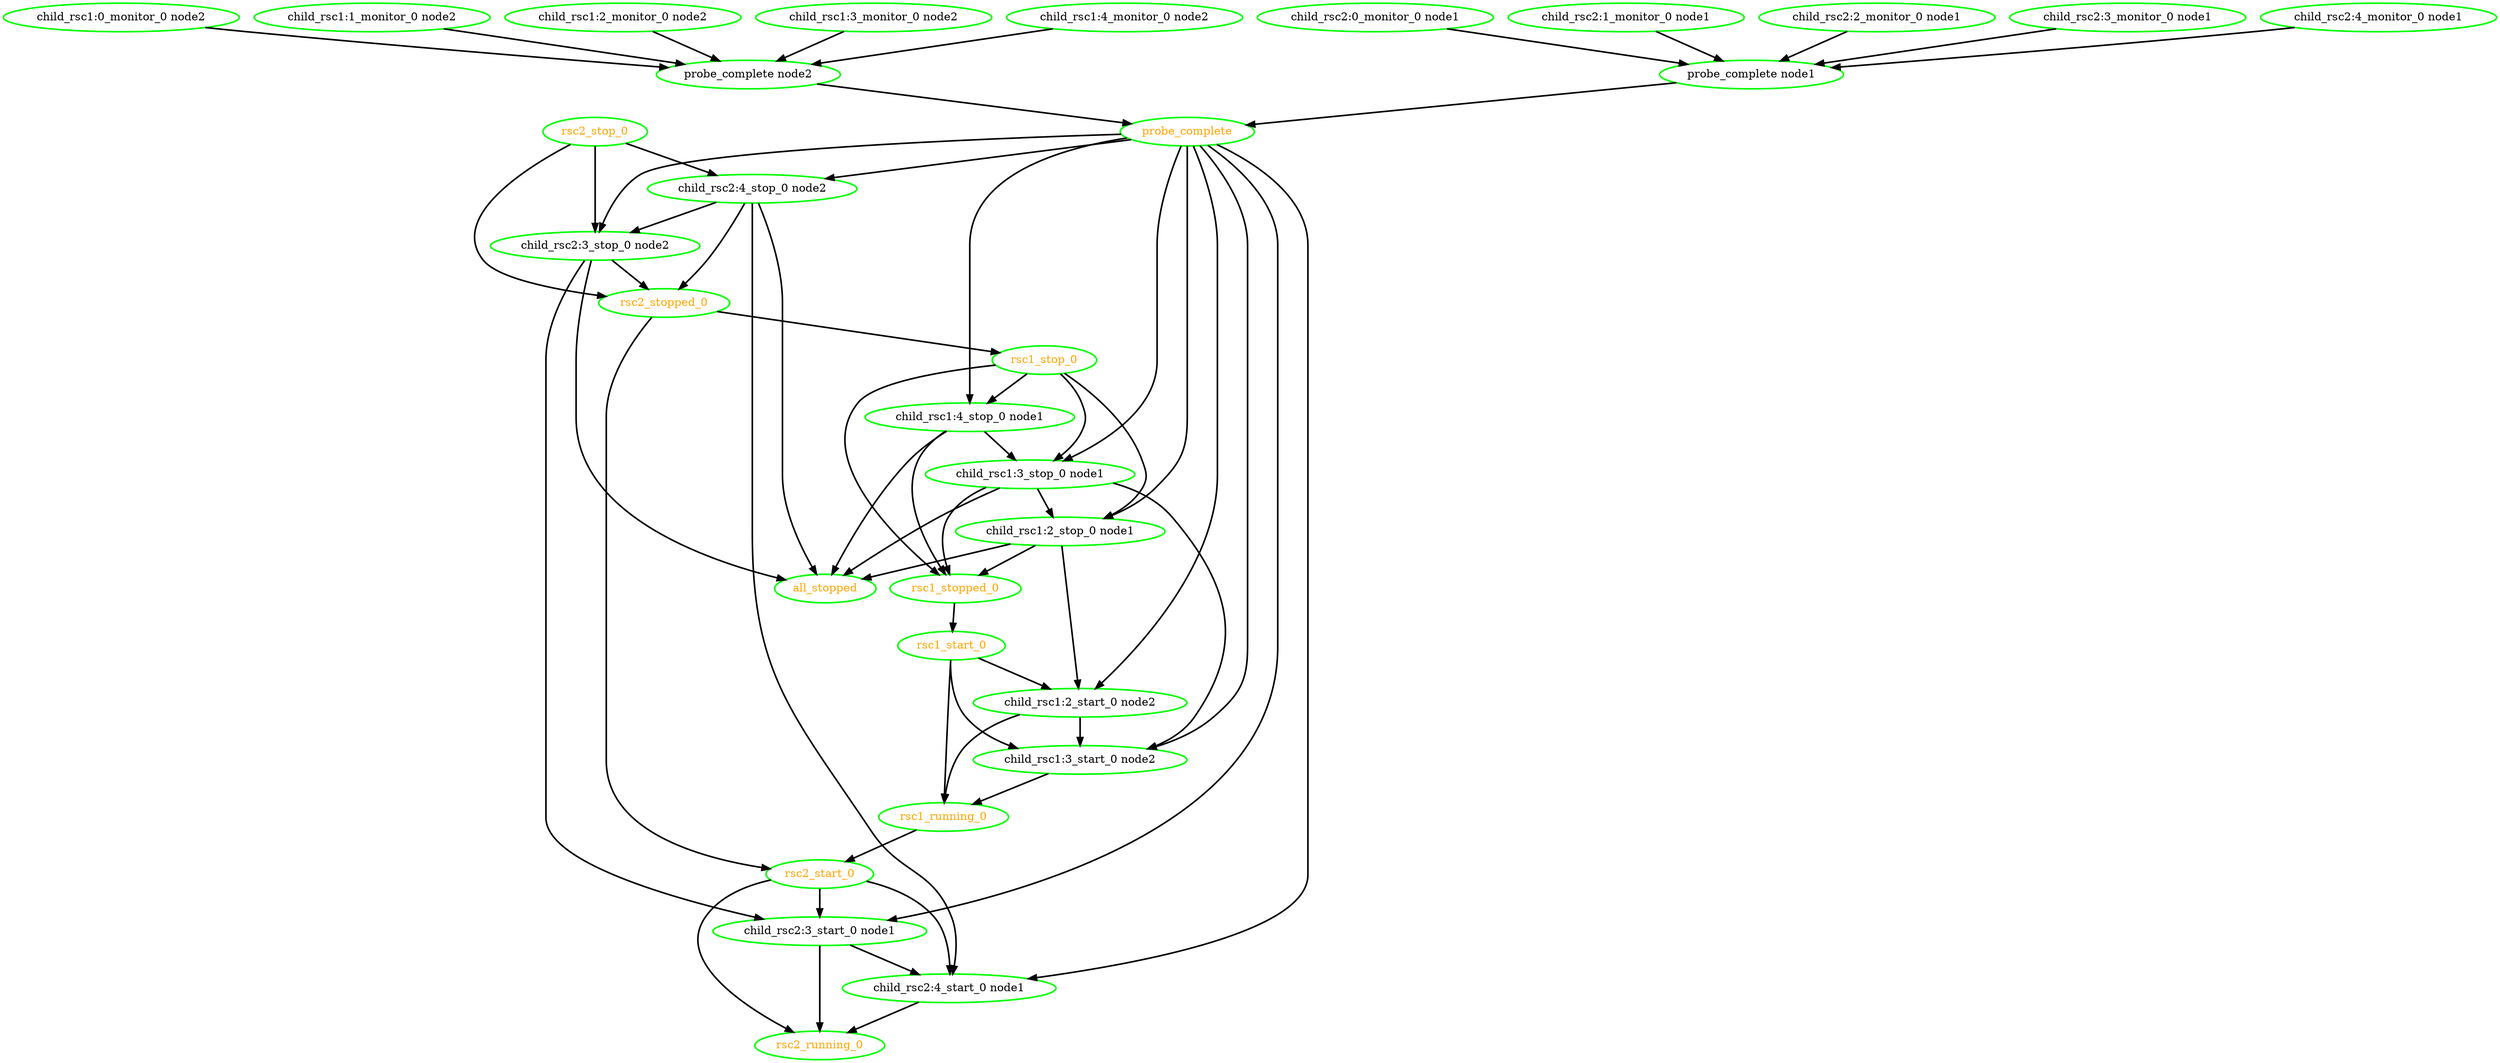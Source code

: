  digraph "g" {
"all_stopped" [ style=bold color="green" fontcolor="orange"  ]
"child_rsc1:0_monitor_0 node2" -> "probe_complete node2" [ style = bold]
"child_rsc1:0_monitor_0 node2" [ style=bold color="green" fontcolor="black" ]
"child_rsc1:1_monitor_0 node2" -> "probe_complete node2" [ style = bold]
"child_rsc1:1_monitor_0 node2" [ style=bold color="green" fontcolor="black" ]
"child_rsc1:2_monitor_0 node2" -> "probe_complete node2" [ style = bold]
"child_rsc1:2_monitor_0 node2" [ style=bold color="green" fontcolor="black" ]
"child_rsc1:2_start_0 node2" -> "child_rsc1:3_start_0 node2" [ style = bold]
"child_rsc1:2_start_0 node2" -> "rsc1_running_0" [ style = bold]
"child_rsc1:2_start_0 node2" [ style=bold color="green" fontcolor="black" ]
"child_rsc1:2_stop_0 node1" -> "all_stopped" [ style = bold]
"child_rsc1:2_stop_0 node1" -> "child_rsc1:2_start_0 node2" [ style = bold]
"child_rsc1:2_stop_0 node1" -> "rsc1_stopped_0" [ style = bold]
"child_rsc1:2_stop_0 node1" [ style=bold color="green" fontcolor="black" ]
"child_rsc1:3_monitor_0 node2" -> "probe_complete node2" [ style = bold]
"child_rsc1:3_monitor_0 node2" [ style=bold color="green" fontcolor="black" ]
"child_rsc1:3_start_0 node2" -> "rsc1_running_0" [ style = bold]
"child_rsc1:3_start_0 node2" [ style=bold color="green" fontcolor="black" ]
"child_rsc1:3_stop_0 node1" -> "all_stopped" [ style = bold]
"child_rsc1:3_stop_0 node1" -> "child_rsc1:2_stop_0 node1" [ style = bold]
"child_rsc1:3_stop_0 node1" -> "child_rsc1:3_start_0 node2" [ style = bold]
"child_rsc1:3_stop_0 node1" -> "rsc1_stopped_0" [ style = bold]
"child_rsc1:3_stop_0 node1" [ style=bold color="green" fontcolor="black" ]
"child_rsc1:4_monitor_0 node2" -> "probe_complete node2" [ style = bold]
"child_rsc1:4_monitor_0 node2" [ style=bold color="green" fontcolor="black" ]
"child_rsc1:4_stop_0 node1" -> "all_stopped" [ style = bold]
"child_rsc1:4_stop_0 node1" -> "child_rsc1:3_stop_0 node1" [ style = bold]
"child_rsc1:4_stop_0 node1" -> "rsc1_stopped_0" [ style = bold]
"child_rsc1:4_stop_0 node1" [ style=bold color="green" fontcolor="black" ]
"child_rsc2:0_monitor_0 node1" -> "probe_complete node1" [ style = bold]
"child_rsc2:0_monitor_0 node1" [ style=bold color="green" fontcolor="black" ]
"child_rsc2:1_monitor_0 node1" -> "probe_complete node1" [ style = bold]
"child_rsc2:1_monitor_0 node1" [ style=bold color="green" fontcolor="black" ]
"child_rsc2:2_monitor_0 node1" -> "probe_complete node1" [ style = bold]
"child_rsc2:2_monitor_0 node1" [ style=bold color="green" fontcolor="black" ]
"child_rsc2:3_monitor_0 node1" -> "probe_complete node1" [ style = bold]
"child_rsc2:3_monitor_0 node1" [ style=bold color="green" fontcolor="black" ]
"child_rsc2:3_start_0 node1" -> "child_rsc2:4_start_0 node1" [ style = bold]
"child_rsc2:3_start_0 node1" -> "rsc2_running_0" [ style = bold]
"child_rsc2:3_start_0 node1" [ style=bold color="green" fontcolor="black" ]
"child_rsc2:3_stop_0 node2" -> "all_stopped" [ style = bold]
"child_rsc2:3_stop_0 node2" -> "child_rsc2:3_start_0 node1" [ style = bold]
"child_rsc2:3_stop_0 node2" -> "rsc2_stopped_0" [ style = bold]
"child_rsc2:3_stop_0 node2" [ style=bold color="green" fontcolor="black" ]
"child_rsc2:4_monitor_0 node1" -> "probe_complete node1" [ style = bold]
"child_rsc2:4_monitor_0 node1" [ style=bold color="green" fontcolor="black" ]
"child_rsc2:4_start_0 node1" -> "rsc2_running_0" [ style = bold]
"child_rsc2:4_start_0 node1" [ style=bold color="green" fontcolor="black" ]
"child_rsc2:4_stop_0 node2" -> "all_stopped" [ style = bold]
"child_rsc2:4_stop_0 node2" -> "child_rsc2:3_stop_0 node2" [ style = bold]
"child_rsc2:4_stop_0 node2" -> "child_rsc2:4_start_0 node1" [ style = bold]
"child_rsc2:4_stop_0 node2" -> "rsc2_stopped_0" [ style = bold]
"child_rsc2:4_stop_0 node2" [ style=bold color="green" fontcolor="black" ]
"probe_complete node1" -> "probe_complete" [ style = bold]
"probe_complete node1" [ style=bold color="green" fontcolor="black" ]
"probe_complete node2" -> "probe_complete" [ style = bold]
"probe_complete node2" [ style=bold color="green" fontcolor="black" ]
"probe_complete" -> "child_rsc1:2_start_0 node2" [ style = bold]
"probe_complete" -> "child_rsc1:2_stop_0 node1" [ style = bold]
"probe_complete" -> "child_rsc1:3_start_0 node2" [ style = bold]
"probe_complete" -> "child_rsc1:3_stop_0 node1" [ style = bold]
"probe_complete" -> "child_rsc1:4_stop_0 node1" [ style = bold]
"probe_complete" -> "child_rsc2:3_start_0 node1" [ style = bold]
"probe_complete" -> "child_rsc2:3_stop_0 node2" [ style = bold]
"probe_complete" -> "child_rsc2:4_start_0 node1" [ style = bold]
"probe_complete" -> "child_rsc2:4_stop_0 node2" [ style = bold]
"probe_complete" [ style=bold color="green" fontcolor="orange" ]
"rsc1_running_0" -> "rsc2_start_0" [ style = bold]
"rsc1_running_0" [ style=bold color="green" fontcolor="orange" ]
"rsc1_start_0" -> "child_rsc1:2_start_0 node2" [ style = bold]
"rsc1_start_0" -> "child_rsc1:3_start_0 node2" [ style = bold]
"rsc1_start_0" -> "rsc1_running_0" [ style = bold]
"rsc1_start_0" [ style=bold color="green" fontcolor="orange" ]
"rsc1_stop_0" -> "child_rsc1:2_stop_0 node1" [ style = bold]
"rsc1_stop_0" -> "child_rsc1:3_stop_0 node1" [ style = bold]
"rsc1_stop_0" -> "child_rsc1:4_stop_0 node1" [ style = bold]
"rsc1_stop_0" -> "rsc1_stopped_0" [ style = bold]
"rsc1_stop_0" [ style=bold color="green" fontcolor="orange" ]
"rsc1_stopped_0" -> "rsc1_start_0" [ style = bold]
"rsc1_stopped_0" [ style=bold color="green" fontcolor="orange" ]
"rsc2_running_0" [ style=bold color="green" fontcolor="orange" ]
"rsc2_start_0" -> "child_rsc2:3_start_0 node1" [ style = bold]
"rsc2_start_0" -> "child_rsc2:4_start_0 node1" [ style = bold]
"rsc2_start_0" -> "rsc2_running_0" [ style = bold]
"rsc2_start_0" [ style=bold color="green" fontcolor="orange" ]
"rsc2_stop_0" -> "child_rsc2:3_stop_0 node2" [ style = bold]
"rsc2_stop_0" -> "child_rsc2:4_stop_0 node2" [ style = bold]
"rsc2_stop_0" -> "rsc2_stopped_0" [ style = bold]
"rsc2_stop_0" [ style=bold color="green" fontcolor="orange" ]
"rsc2_stopped_0" -> "rsc1_stop_0" [ style = bold]
"rsc2_stopped_0" -> "rsc2_start_0" [ style = bold]
"rsc2_stopped_0" [ style=bold color="green" fontcolor="orange" ]
}
